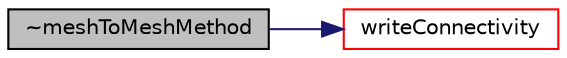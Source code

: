 digraph "~meshToMeshMethod"
{
  bgcolor="transparent";
  edge [fontname="Helvetica",fontsize="10",labelfontname="Helvetica",labelfontsize="10"];
  node [fontname="Helvetica",fontsize="10",shape=record];
  rankdir="LR";
  Node4 [label="~meshToMeshMethod",height=0.2,width=0.4,color="black", fillcolor="grey75", style="filled", fontcolor="black"];
  Node4 -> Node5 [color="midnightblue",fontsize="10",style="solid",fontname="Helvetica"];
  Node5 [label="writeConnectivity",height=0.2,width=0.4,color="red",URL="$a30513.html#a43673ae152d43cec8203797a764b06d1",tooltip="Write the connectivity (debugging) "];
}
